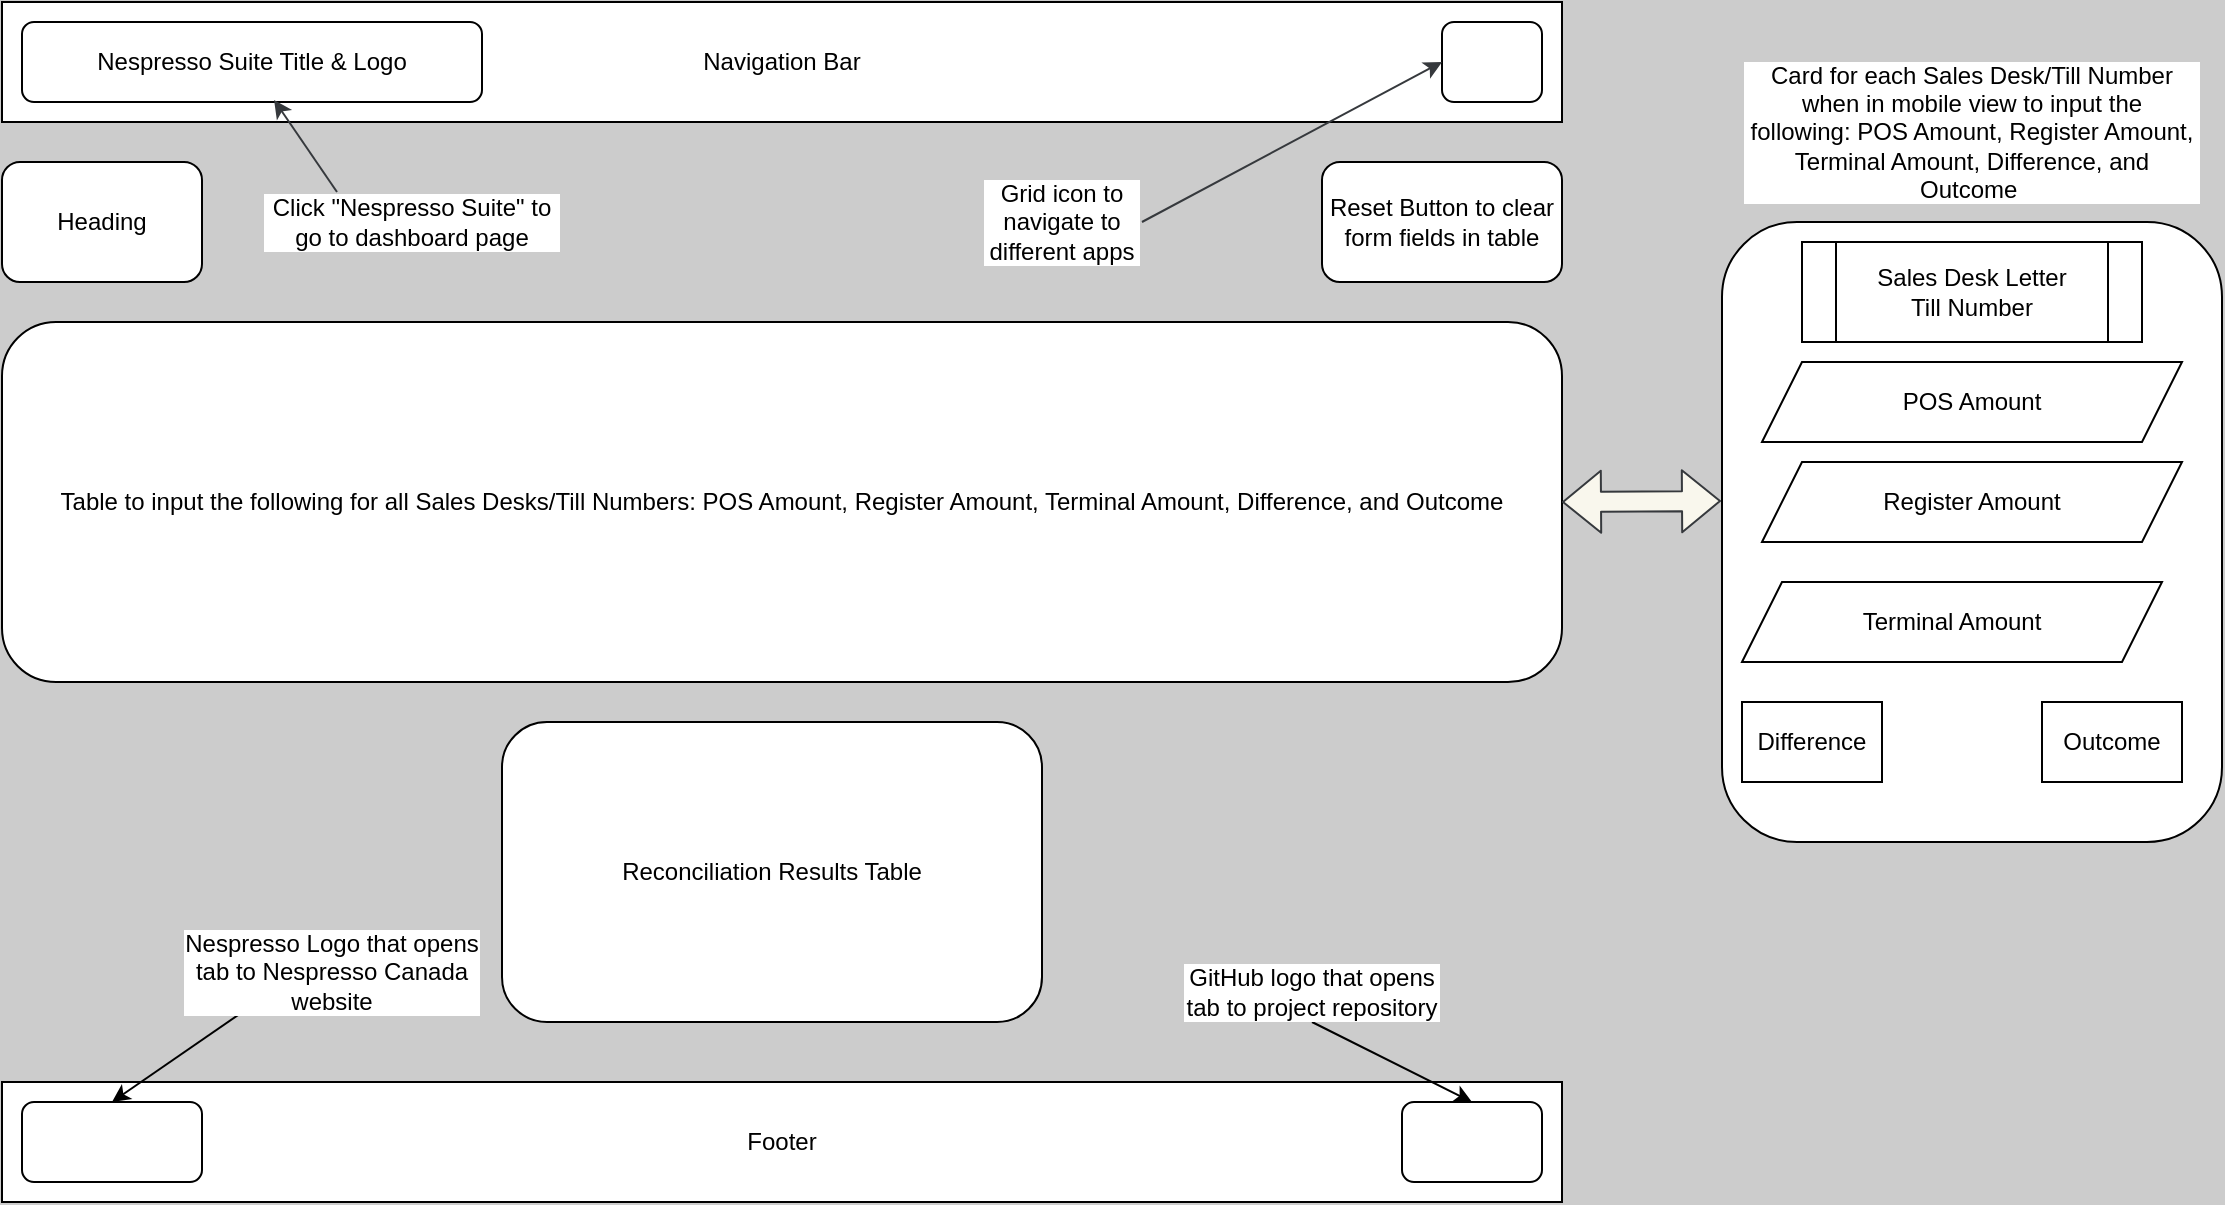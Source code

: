 <mxfile>
    <diagram id="RxPv6xupyiPjXx5Fq1Mp" name="Card Reconciliation - Desktop View">
        <mxGraphModel dx="1002" dy="653" grid="1" gridSize="10" guides="1" tooltips="1" connect="1" arrows="1" fold="1" page="1" pageScale="1" pageWidth="850" pageHeight="1100" background="#CCCCCC" math="0" shadow="0">
            <root>
                <mxCell id="0"/>
                <mxCell id="1" parent="0"/>
                <mxCell id="2" value="Navigation Bar" style="rounded=0;whiteSpace=wrap;html=1;" parent="1" vertex="1">
                    <mxGeometry x="20" y="20" width="780" height="60" as="geometry"/>
                </mxCell>
                <mxCell id="3" value="Footer" style="rounded=0;whiteSpace=wrap;html=1;" parent="1" vertex="1">
                    <mxGeometry x="20" y="560" width="780" height="60" as="geometry"/>
                </mxCell>
                <mxCell id="rbakoWBd-FfG9HpFcR_M-4" value="Table to input the following for all Sales Desks/Till Numbers: POS Amount, Register Amount, Terminal Amount, Difference, and Outcome" style="rounded=1;whiteSpace=wrap;html=1;" parent="1" vertex="1">
                    <mxGeometry x="20" y="180" width="780" height="180" as="geometry"/>
                </mxCell>
                <mxCell id="rbakoWBd-FfG9HpFcR_M-5" value="Heading" style="rounded=1;whiteSpace=wrap;html=1;" parent="1" vertex="1">
                    <mxGeometry x="20" y="100" width="100" height="60" as="geometry"/>
                </mxCell>
                <mxCell id="rbakoWBd-FfG9HpFcR_M-6" value="Reset Button to clear form fields in table" style="rounded=1;whiteSpace=wrap;html=1;" parent="1" vertex="1">
                    <mxGeometry x="680" y="100" width="120" height="60" as="geometry"/>
                </mxCell>
                <mxCell id="rbakoWBd-FfG9HpFcR_M-7" value="Reconciliation Results Table" style="rounded=1;whiteSpace=wrap;html=1;" parent="1" vertex="1">
                    <mxGeometry x="270" y="380" width="270" height="150" as="geometry"/>
                </mxCell>
                <mxCell id="rbakoWBd-FfG9HpFcR_M-8" value="" style="rounded=1;whiteSpace=wrap;html=1;" parent="1" vertex="1">
                    <mxGeometry x="740" y="30" width="50" height="40" as="geometry"/>
                </mxCell>
                <mxCell id="rbakoWBd-FfG9HpFcR_M-9" value="Nespresso Suite Title &amp;amp; Logo" style="rounded=1;whiteSpace=wrap;html=1;" parent="1" vertex="1">
                    <mxGeometry x="30" y="30" width="230" height="40" as="geometry"/>
                </mxCell>
                <mxCell id="rbakoWBd-FfG9HpFcR_M-11" style="edgeStyle=none;html=1;exitX=1;exitY=0.5;exitDx=0;exitDy=0;entryX=0;entryY=0.5;entryDx=0;entryDy=0;labelBorderColor=#FFFFFF;textShadow=1;fillColor=#f9f7ed;strokeColor=#36393d;" parent="1" source="rbakoWBd-FfG9HpFcR_M-10" target="rbakoWBd-FfG9HpFcR_M-8" edge="1">
                    <mxGeometry relative="1" as="geometry"/>
                </mxCell>
                <mxCell id="rbakoWBd-FfG9HpFcR_M-10" value="Grid icon to navigate to different apps" style="text;html=1;align=center;verticalAlign=middle;whiteSpace=wrap;rounded=0;labelBackgroundColor=#FFFFFF;" parent="1" vertex="1">
                    <mxGeometry x="510" y="100" width="80" height="60" as="geometry"/>
                </mxCell>
                <mxCell id="rbakoWBd-FfG9HpFcR_M-12" value="Click &quot;Nespresso Suite&quot; to go to dashboard page" style="text;html=1;align=center;verticalAlign=middle;whiteSpace=wrap;rounded=0;labelBackgroundColor=#FFFFFF;" parent="1" vertex="1">
                    <mxGeometry x="150" y="115" width="150" height="30" as="geometry"/>
                </mxCell>
                <mxCell id="rbakoWBd-FfG9HpFcR_M-13" style="edgeStyle=none;html=1;exitX=0.25;exitY=0;exitDx=0;exitDy=0;entryX=0.548;entryY=0.975;entryDx=0;entryDy=0;entryPerimeter=0;labelBorderColor=#FFFFFF;textShadow=1;fillColor=#f9f7ed;strokeColor=#36393d;" parent="1" source="rbakoWBd-FfG9HpFcR_M-12" target="rbakoWBd-FfG9HpFcR_M-9" edge="1">
                    <mxGeometry relative="1" as="geometry"/>
                </mxCell>
                <mxCell id="fxsCdmerDWngy6YxazjO-3" value="" style="rounded=1;whiteSpace=wrap;html=1;" parent="1" vertex="1">
                    <mxGeometry x="880" y="130" width="250" height="310" as="geometry"/>
                </mxCell>
                <mxCell id="fxsCdmerDWngy6YxazjO-4" value="POS Amount" style="shape=parallelogram;perimeter=parallelogramPerimeter;whiteSpace=wrap;html=1;fixedSize=1;strokeColor=default;align=center;verticalAlign=middle;fontFamily=Helvetica;fontSize=12;fontColor=default;fillColor=default;" parent="1" vertex="1">
                    <mxGeometry x="900" y="200" width="210" height="40" as="geometry"/>
                </mxCell>
                <mxCell id="fxsCdmerDWngy6YxazjO-6" value="Register Amount" style="shape=parallelogram;perimeter=parallelogramPerimeter;whiteSpace=wrap;html=1;fixedSize=1;strokeColor=default;align=center;verticalAlign=middle;fontFamily=Helvetica;fontSize=12;fontColor=default;fillColor=default;" parent="1" vertex="1">
                    <mxGeometry x="900" y="250" width="210" height="40" as="geometry"/>
                </mxCell>
                <mxCell id="fxsCdmerDWngy6YxazjO-7" value="Terminal Amount" style="shape=parallelogram;perimeter=parallelogramPerimeter;whiteSpace=wrap;html=1;fixedSize=1;strokeColor=default;align=center;verticalAlign=middle;fontFamily=Helvetica;fontSize=12;fontColor=default;fillColor=default;" parent="1" vertex="1">
                    <mxGeometry x="890" y="310" width="210" height="40" as="geometry"/>
                </mxCell>
                <mxCell id="fxsCdmerDWngy6YxazjO-9" value="Sales Desk Letter&lt;div&gt;Till Number&lt;/div&gt;" style="shape=process;whiteSpace=wrap;html=1;backgroundOutline=1;" parent="1" vertex="1">
                    <mxGeometry x="920" y="140" width="170" height="50" as="geometry"/>
                </mxCell>
                <mxCell id="fxsCdmerDWngy6YxazjO-13" value="Difference" style="rounded=0;whiteSpace=wrap;html=1;" parent="1" vertex="1">
                    <mxGeometry x="890" y="370" width="70" height="40" as="geometry"/>
                </mxCell>
                <mxCell id="fxsCdmerDWngy6YxazjO-14" value="Outcome" style="rounded=0;whiteSpace=wrap;html=1;" parent="1" vertex="1">
                    <mxGeometry x="1040" y="370" width="70" height="40" as="geometry"/>
                </mxCell>
                <mxCell id="fxsCdmerDWngy6YxazjO-16" value="Card for each Sales Desk/Till Number when in mobile view to input the following:&amp;nbsp;&lt;span style=&quot;color: rgb(0, 0, 0);&quot;&gt;POS Amount, Register Amount, Terminal Amount, Difference, and Outcome&lt;/span&gt;&amp;nbsp;" style="text;html=1;align=center;verticalAlign=middle;whiteSpace=wrap;rounded=0;labelBackgroundColor=#FFFFFF;" parent="1" vertex="1">
                    <mxGeometry x="890" y="70" width="230" height="30" as="geometry"/>
                </mxCell>
                <mxCell id="fxsCdmerDWngy6YxazjO-17" value="" style="shape=flexArrow;endArrow=classic;startArrow=classic;html=1;exitX=1;exitY=0.5;exitDx=0;exitDy=0;entryX=-0.002;entryY=0.45;entryDx=0;entryDy=0;entryPerimeter=0;labelBorderColor=#FFFFFF;fillColor=#f9f7ed;fillStyle=auto;strokeColor=#36393d;" parent="1" source="rbakoWBd-FfG9HpFcR_M-4" target="fxsCdmerDWngy6YxazjO-3" edge="1">
                    <mxGeometry width="100" height="100" relative="1" as="geometry">
                        <mxPoint x="780" y="320" as="sourcePoint"/>
                        <mxPoint x="870" y="300" as="targetPoint"/>
                    </mxGeometry>
                </mxCell>
                <mxCell id="4" value="" style="rounded=1;whiteSpace=wrap;html=1;" vertex="1" parent="1">
                    <mxGeometry x="30" y="570" width="90" height="40" as="geometry"/>
                </mxCell>
                <mxCell id="5" value="" style="rounded=1;whiteSpace=wrap;html=1;" vertex="1" parent="1">
                    <mxGeometry x="720" y="570" width="70" height="40" as="geometry"/>
                </mxCell>
                <mxCell id="6" style="edgeStyle=none;html=1;exitX=0.25;exitY=1;exitDx=0;exitDy=0;entryX=0.5;entryY=0;entryDx=0;entryDy=0;" edge="1" parent="1" source="7" target="4">
                    <mxGeometry relative="1" as="geometry"/>
                </mxCell>
                <mxCell id="7" value="Nespresso Logo that opens tab to Nespresso Canada website" style="text;html=1;align=center;verticalAlign=middle;whiteSpace=wrap;rounded=0;labelBackgroundColor=#FFFFFF;" vertex="1" parent="1">
                    <mxGeometry x="110" y="490" width="150" height="30" as="geometry"/>
                </mxCell>
                <mxCell id="8" style="edgeStyle=none;html=1;exitX=0.5;exitY=1;exitDx=0;exitDy=0;entryX=0.5;entryY=0;entryDx=0;entryDy=0;" edge="1" parent="1" source="9" target="5">
                    <mxGeometry relative="1" as="geometry"/>
                </mxCell>
                <mxCell id="9" value="GitHub logo that opens tab to project repository" style="text;html=1;align=center;verticalAlign=middle;whiteSpace=wrap;rounded=0;labelBackgroundColor=#FFFFFF;" vertex="1" parent="1">
                    <mxGeometry x="610" y="500" width="130" height="30" as="geometry"/>
                </mxCell>
            </root>
        </mxGraphModel>
    </diagram>
</mxfile>